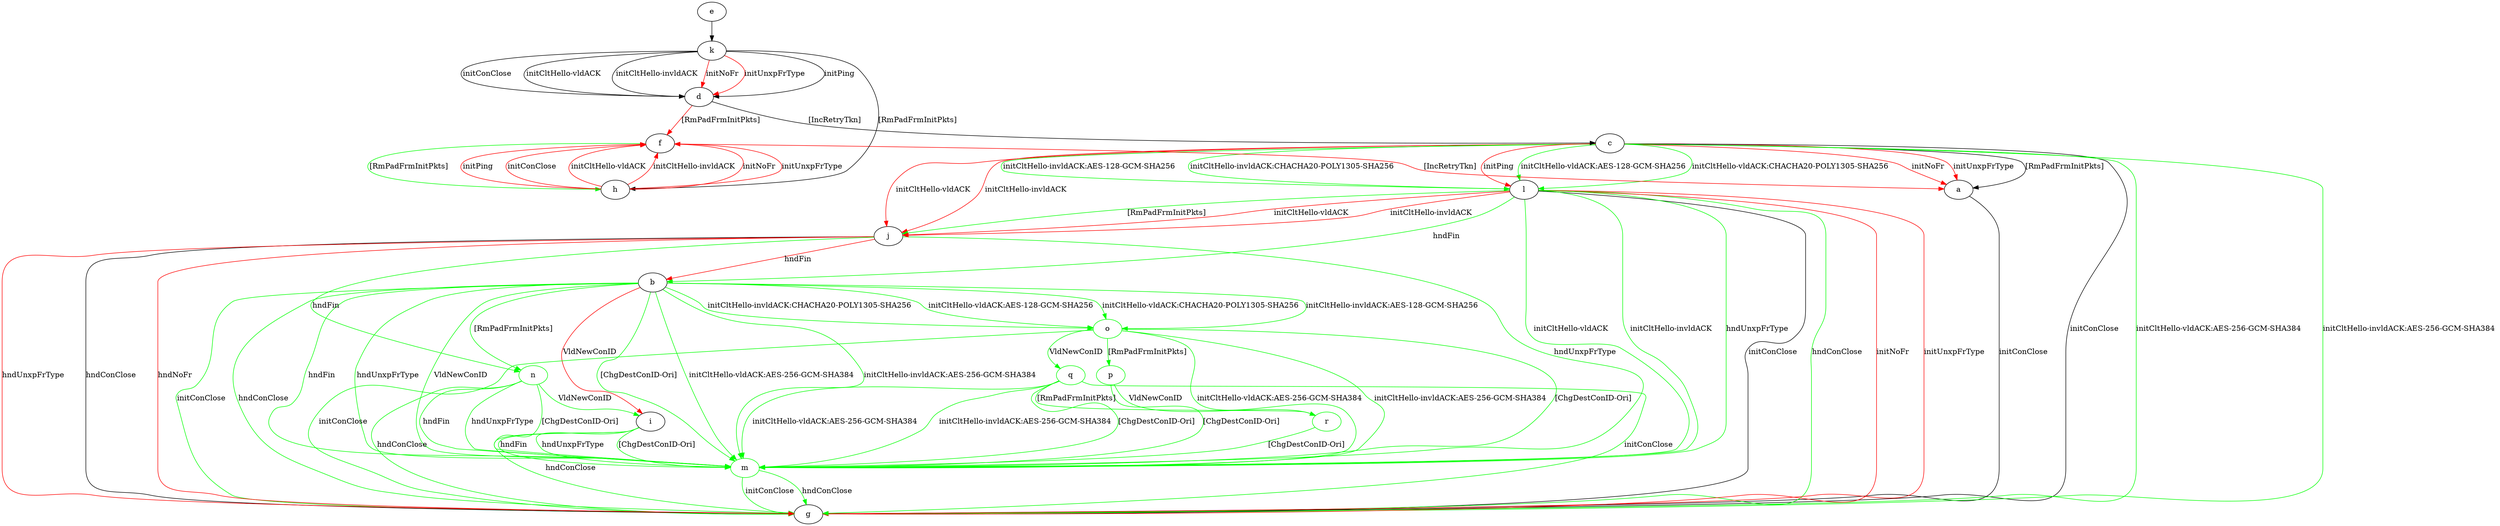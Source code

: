 digraph "" {
	a -> g	[key=0,
		label="initConClose "];
	b -> g	[key=0,
		color=green,
		label="initConClose "];
	b -> g	[key=1,
		color=green,
		label="hndConClose "];
	b -> i	[key=0,
		color=red,
		label="VldNewConID "];
	m	[color=green];
	b -> m	[key=0,
		color=green,
		label="initCltHello-vldACK:AES-256-GCM-SHA384 "];
	b -> m	[key=1,
		color=green,
		label="initCltHello-invldACK:AES-256-GCM-SHA384 "];
	b -> m	[key=2,
		color=green,
		label="hndFin "];
	b -> m	[key=3,
		color=green,
		label="hndUnxpFrType "];
	b -> m	[key=4,
		color=green,
		label="VldNewConID "];
	b -> m	[key=5,
		color=green,
		label="[ChgDestConID-Ori] "];
	n	[color=green];
	b -> n	[key=0,
		color=green,
		label="[RmPadFrmInitPkts] "];
	o	[color=green];
	b -> o	[key=0,
		color=green,
		label="initCltHello-vldACK:AES-128-GCM-SHA256 "];
	b -> o	[key=1,
		color=green,
		label="initCltHello-vldACK:CHACHA20-POLY1305-SHA256 "];
	b -> o	[key=2,
		color=green,
		label="initCltHello-invldACK:AES-128-GCM-SHA256 "];
	b -> o	[key=3,
		color=green,
		label="initCltHello-invldACK:CHACHA20-POLY1305-SHA256 "];
	c -> a	[key=0,
		label="[RmPadFrmInitPkts] "];
	c -> a	[key=1,
		color=red,
		label="initNoFr "];
	c -> a	[key=2,
		color=red,
		label="initUnxpFrType "];
	c -> g	[key=0,
		label="initConClose "];
	c -> g	[key=1,
		color=green,
		label="initCltHello-vldACK:AES-256-GCM-SHA384 "];
	c -> g	[key=2,
		color=green,
		label="initCltHello-invldACK:AES-256-GCM-SHA384 "];
	c -> j	[key=0,
		color=red,
		label="initCltHello-vldACK "];
	c -> j	[key=1,
		color=red,
		label="initCltHello-invldACK "];
	c -> l	[key=0,
		color=green,
		label="initCltHello-vldACK:AES-128-GCM-SHA256 "];
	c -> l	[key=1,
		color=green,
		label="initCltHello-vldACK:CHACHA20-POLY1305-SHA256 "];
	c -> l	[key=2,
		color=green,
		label="initCltHello-invldACK:AES-128-GCM-SHA256 "];
	c -> l	[key=3,
		color=green,
		label="initCltHello-invldACK:CHACHA20-POLY1305-SHA256 "];
	c -> l	[key=4,
		color=red,
		label="initPing "];
	d -> c	[key=0,
		label="[IncRetryTkn] "];
	d -> f	[key=0,
		color=red,
		label="[RmPadFrmInitPkts] "];
	e -> k	[key=0];
	f -> a	[key=0,
		color=red,
		label="[IncRetryTkn] "];
	f -> h	[key=0,
		color=green,
		label="[RmPadFrmInitPkts] "];
	h -> f	[key=0,
		color=red,
		label="initPing "];
	h -> f	[key=1,
		color=red,
		label="initConClose "];
	h -> f	[key=2,
		color=red,
		label="initCltHello-vldACK "];
	h -> f	[key=3,
		color=red,
		label="initCltHello-invldACK "];
	h -> f	[key=4,
		color=red,
		label="initNoFr "];
	h -> f	[key=5,
		color=red,
		label="initUnxpFrType "];
	i -> g	[key=0,
		color=green,
		label="hndConClose "];
	i -> m	[key=0,
		color=green,
		label="hndFin "];
	i -> m	[key=1,
		color=green,
		label="hndUnxpFrType "];
	i -> m	[key=2,
		color=green,
		label="[ChgDestConID-Ori] "];
	j -> b	[key=0,
		color=red,
		label="hndFin "];
	j -> g	[key=0,
		label="hndConClose "];
	j -> g	[key=1,
		color=red,
		label="hndNoFr "];
	j -> g	[key=2,
		color=red,
		label="hndUnxpFrType "];
	j -> m	[key=0,
		color=green,
		label="hndUnxpFrType "];
	j -> n	[key=0,
		color=green,
		label="hndFin "];
	k -> d	[key=0,
		label="initPing "];
	k -> d	[key=1,
		label="initConClose "];
	k -> d	[key=2,
		label="initCltHello-vldACK "];
	k -> d	[key=3,
		label="initCltHello-invldACK "];
	k -> d	[key=4,
		color=red,
		label="initNoFr "];
	k -> d	[key=5,
		color=red,
		label="initUnxpFrType "];
	k -> h	[key=0,
		label="[RmPadFrmInitPkts] "];
	l -> b	[key=0,
		color=green,
		label="hndFin "];
	l -> g	[key=0,
		label="initConClose "];
	l -> g	[key=1,
		color=green,
		label="hndConClose "];
	l -> g	[key=2,
		color=red,
		label="initNoFr "];
	l -> g	[key=3,
		color=red,
		label="initUnxpFrType "];
	l -> j	[key=0,
		color=green,
		label="[RmPadFrmInitPkts] "];
	l -> j	[key=1,
		color=red,
		label="initCltHello-vldACK "];
	l -> j	[key=2,
		color=red,
		label="initCltHello-invldACK "];
	l -> m	[key=0,
		color=green,
		label="initCltHello-vldACK "];
	l -> m	[key=1,
		color=green,
		label="initCltHello-invldACK "];
	l -> m	[key=2,
		color=green,
		label="hndUnxpFrType "];
	m -> g	[key=0,
		color=green,
		label="initConClose "];
	m -> g	[key=1,
		color=green,
		label="hndConClose "];
	n -> g	[key=0,
		color=green,
		label="hndConClose "];
	n -> i	[key=0,
		color=green,
		label="VldNewConID "];
	n -> m	[key=0,
		color=green,
		label="hndFin "];
	n -> m	[key=1,
		color=green,
		label="hndUnxpFrType "];
	n -> m	[key=2,
		color=green,
		label="[ChgDestConID-Ori] "];
	o -> g	[key=0,
		color=green,
		label="initConClose "];
	o -> m	[key=0,
		color=green,
		label="initCltHello-vldACK:AES-256-GCM-SHA384 "];
	o -> m	[key=1,
		color=green,
		label="initCltHello-invldACK:AES-256-GCM-SHA384 "];
	o -> m	[key=2,
		color=green,
		label="[ChgDestConID-Ori] "];
	p	[color=green];
	o -> p	[key=0,
		color=green,
		label="[RmPadFrmInitPkts] "];
	q	[color=green];
	o -> q	[key=0,
		color=green,
		label="VldNewConID "];
	p -> m	[key=0,
		color=green,
		label="[ChgDestConID-Ori] "];
	r	[color=green];
	p -> r	[key=0,
		color=green,
		label="VldNewConID "];
	q -> g	[key=0,
		color=green,
		label="initConClose "];
	q -> m	[key=0,
		color=green,
		label="initCltHello-vldACK:AES-256-GCM-SHA384 "];
	q -> m	[key=1,
		color=green,
		label="initCltHello-invldACK:AES-256-GCM-SHA384 "];
	q -> m	[key=2,
		color=green,
		label="[ChgDestConID-Ori] "];
	q -> r	[key=0,
		color=green,
		label="[RmPadFrmInitPkts] "];
	r -> m	[key=0,
		color=green,
		label="[ChgDestConID-Ori] "];
}
